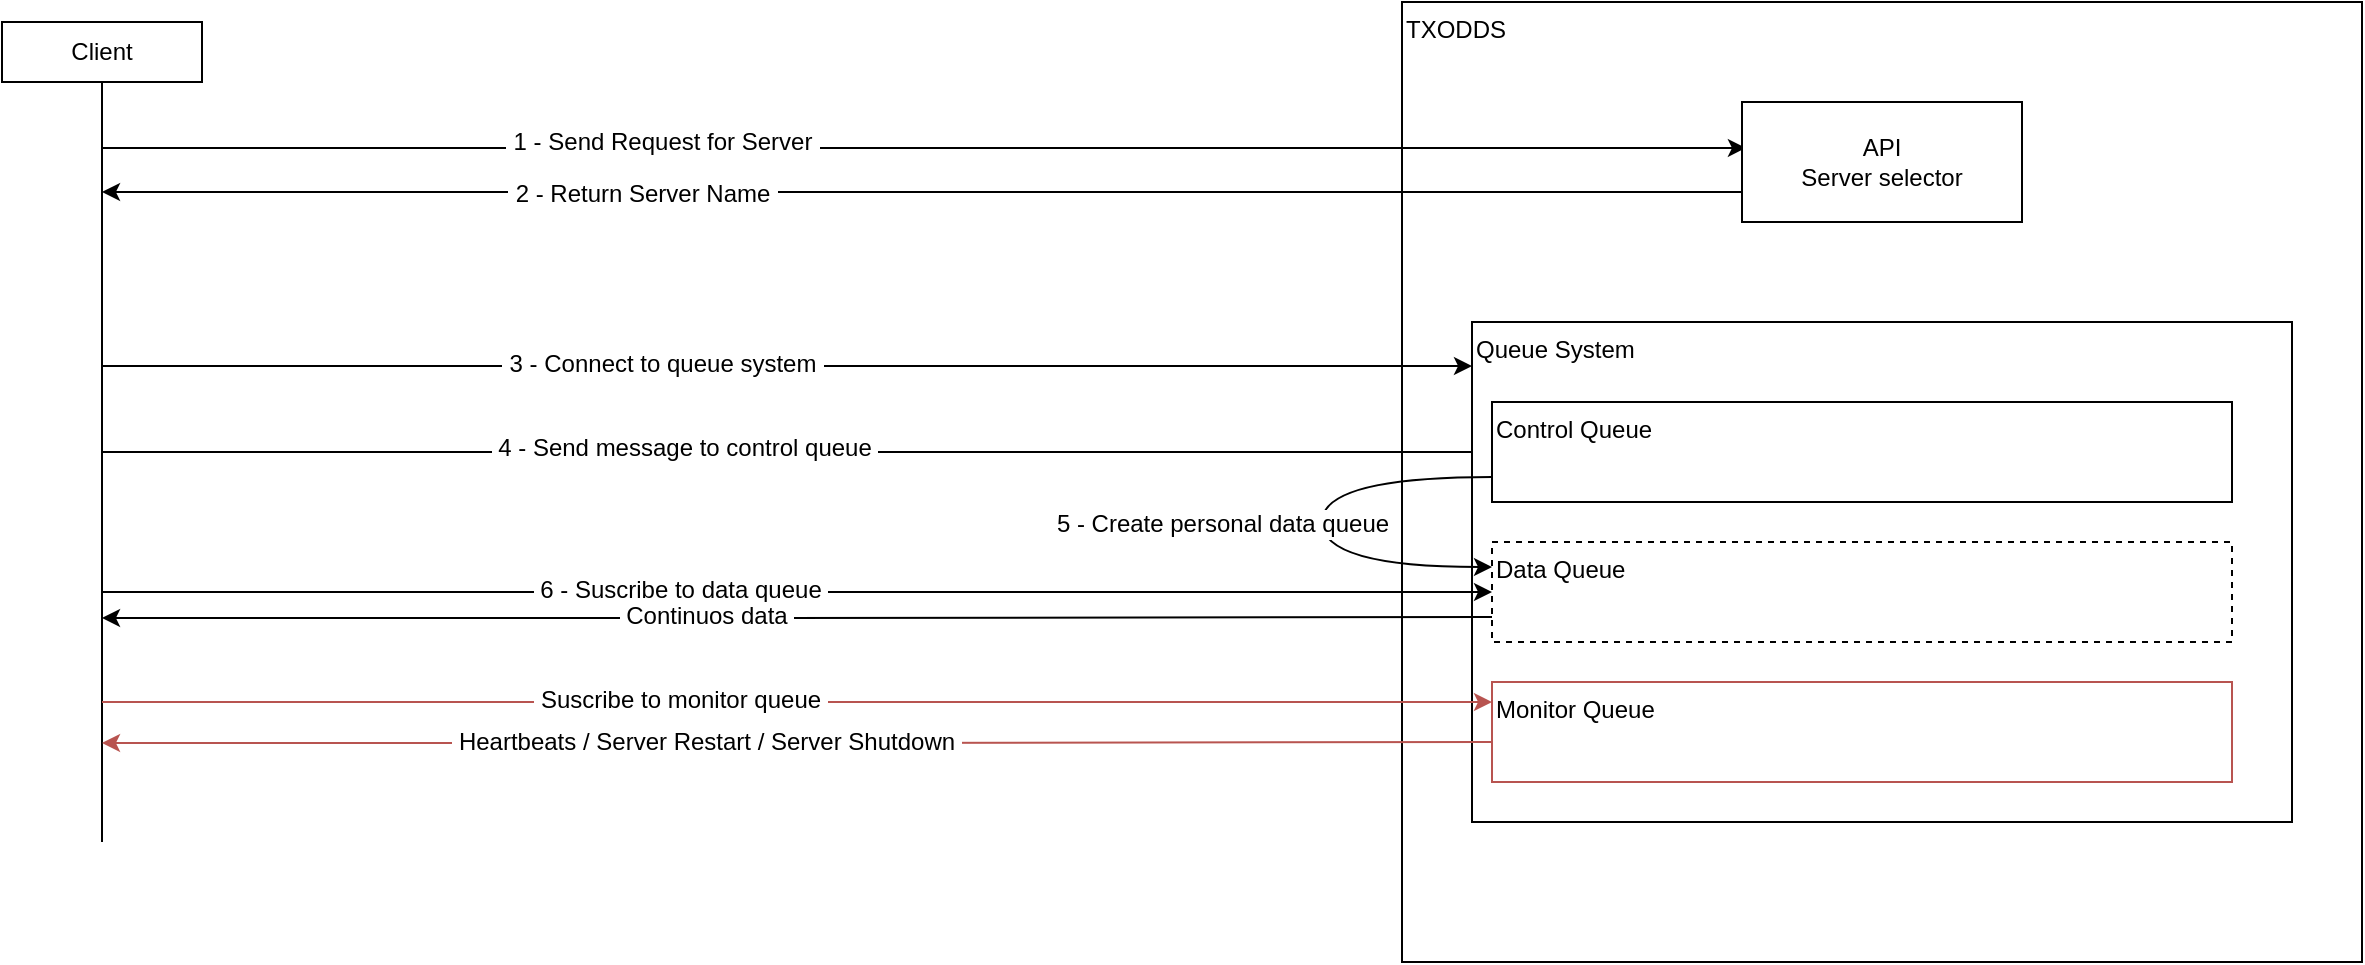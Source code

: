 <mxfile version="12.4.3" type="github" pages="1">
  <diagram id="af5fKmIW8S9w6IEvJGaG" name="Page-1">
    <mxGraphModel dx="1422" dy="762" grid="1" gridSize="10" guides="1" tooltips="1" connect="1" arrows="1" fold="1" page="1" pageScale="1" pageWidth="2336" pageHeight="1654" math="0" shadow="0">
      <root>
        <mxCell id="0"/>
        <mxCell id="1" parent="0"/>
        <mxCell id="s_TitawoScat0cO_zlr0-1" value="TXODDS" style="whiteSpace=wrap;html=1;aspect=fixed;verticalAlign=top;align=left;" vertex="1" parent="1">
          <mxGeometry x="790" y="130" width="480" height="480" as="geometry"/>
        </mxCell>
        <mxCell id="s_TitawoScat0cO_zlr0-12" style="rounded=0;orthogonalLoop=1;jettySize=auto;html=1;exitX=0;exitY=0.75;exitDx=0;exitDy=0;" edge="1" parent="1" source="s_TitawoScat0cO_zlr0-7">
          <mxGeometry relative="1" as="geometry">
            <mxPoint x="140" y="225" as="targetPoint"/>
          </mxGeometry>
        </mxCell>
        <mxCell id="s_TitawoScat0cO_zlr0-13" value="&amp;nbsp;2 - Return Server Name&amp;nbsp;" style="text;html=1;align=center;verticalAlign=middle;resizable=0;points=[];;labelBackgroundColor=#ffffff;" vertex="1" connectable="0" parent="s_TitawoScat0cO_zlr0-12">
          <mxGeometry x="0.029" y="-5" relative="1" as="geometry">
            <mxPoint x="-127.98" y="5.43" as="offset"/>
          </mxGeometry>
        </mxCell>
        <mxCell id="s_TitawoScat0cO_zlr0-10" style="rounded=0;orthogonalLoop=1;jettySize=auto;html=1;entryX=0.014;entryY=0.383;entryDx=0;entryDy=0;entryPerimeter=0;" edge="1" parent="1" target="s_TitawoScat0cO_zlr0-7">
          <mxGeometry relative="1" as="geometry">
            <mxPoint x="140" y="203" as="sourcePoint"/>
          </mxGeometry>
        </mxCell>
        <mxCell id="s_TitawoScat0cO_zlr0-11" value="&amp;nbsp;1 - Send Request for Server&amp;nbsp;" style="text;html=1;align=center;verticalAlign=middle;resizable=0;points=[];;labelBackgroundColor=#ffffff;" vertex="1" connectable="0" parent="s_TitawoScat0cO_zlr0-10">
          <mxGeometry x="-0.44" y="-1" relative="1" as="geometry">
            <mxPoint x="50.04" y="-4.63" as="offset"/>
          </mxGeometry>
        </mxCell>
        <mxCell id="s_TitawoScat0cO_zlr0-14" style="rounded=0;orthogonalLoop=1;jettySize=auto;html=1;entryX=0;entryY=0.088;entryDx=0;entryDy=0;entryPerimeter=0;" edge="1" parent="1" target="s_TitawoScat0cO_zlr0-2">
          <mxGeometry relative="1" as="geometry">
            <mxPoint x="140" y="312" as="sourcePoint"/>
          </mxGeometry>
        </mxCell>
        <mxCell id="s_TitawoScat0cO_zlr0-15" value="&amp;nbsp;3 - Connect to queue system&amp;nbsp;" style="text;html=1;align=center;verticalAlign=middle;resizable=0;points=[];;labelBackgroundColor=#ffffff;" vertex="1" connectable="0" parent="s_TitawoScat0cO_zlr0-14">
          <mxGeometry x="-0.177" y="6" relative="1" as="geometry">
            <mxPoint x="-1.97" y="4.83" as="offset"/>
          </mxGeometry>
        </mxCell>
        <mxCell id="s_TitawoScat0cO_zlr0-16" style="rounded=0;orthogonalLoop=1;jettySize=auto;html=1;entryX=0;entryY=0.5;entryDx=0;entryDy=0;" edge="1" parent="1" target="s_TitawoScat0cO_zlr0-3">
          <mxGeometry relative="1" as="geometry">
            <mxPoint x="140" y="355" as="sourcePoint"/>
          </mxGeometry>
        </mxCell>
        <mxCell id="s_TitawoScat0cO_zlr0-17" value="&amp;nbsp;4 - Send message to control queue&amp;nbsp;" style="text;html=1;align=center;verticalAlign=middle;resizable=0;points=[];;labelBackgroundColor=#ffffff;" vertex="1" connectable="0" parent="s_TitawoScat0cO_zlr0-16">
          <mxGeometry y="-32" relative="1" as="geometry">
            <mxPoint x="-56.62" y="-34.49" as="offset"/>
          </mxGeometry>
        </mxCell>
        <mxCell id="s_TitawoScat0cO_zlr0-23" value="" style="endArrow=none;html=1;" edge="1" parent="1">
          <mxGeometry width="50" height="50" relative="1" as="geometry">
            <mxPoint x="140" y="550" as="sourcePoint"/>
            <mxPoint x="140" y="170" as="targetPoint"/>
          </mxGeometry>
        </mxCell>
        <mxCell id="s_TitawoScat0cO_zlr0-6" value="" style="group;fillColor=#f8cecc;strokeColor=#b85450;" vertex="1" connectable="0" parent="1">
          <mxGeometry x="825" y="290" width="410" height="250" as="geometry"/>
        </mxCell>
        <mxCell id="s_TitawoScat0cO_zlr0-2" value="Queue System" style="rounded=0;whiteSpace=wrap;html=1;align=left;verticalAlign=top;" vertex="1" parent="s_TitawoScat0cO_zlr0-6">
          <mxGeometry width="410" height="250" as="geometry"/>
        </mxCell>
        <mxCell id="s_TitawoScat0cO_zlr0-19" style="edgeStyle=orthogonalEdgeStyle;curved=1;rounded=0;orthogonalLoop=1;jettySize=auto;html=1;entryX=0;entryY=0.25;entryDx=0;entryDy=0;exitX=0;exitY=0.75;exitDx=0;exitDy=0;" edge="1" parent="s_TitawoScat0cO_zlr0-6" source="s_TitawoScat0cO_zlr0-3" target="s_TitawoScat0cO_zlr0-5">
          <mxGeometry relative="1" as="geometry">
            <Array as="points">
              <mxPoint x="-75" y="78"/>
              <mxPoint x="-75" y="123"/>
            </Array>
          </mxGeometry>
        </mxCell>
        <mxCell id="s_TitawoScat0cO_zlr0-20" value="5 - Create personal data queue" style="text;html=1;align=center;verticalAlign=middle;resizable=0;points=[];;labelBackgroundColor=#ffffff;" vertex="1" connectable="0" parent="s_TitawoScat0cO_zlr0-19">
          <mxGeometry x="0.006" y="3" relative="1" as="geometry">
            <mxPoint x="-53" as="offset"/>
          </mxGeometry>
        </mxCell>
        <mxCell id="s_TitawoScat0cO_zlr0-3" value="Control Queue" style="rounded=0;whiteSpace=wrap;html=1;align=left;verticalAlign=top;" vertex="1" parent="s_TitawoScat0cO_zlr0-6">
          <mxGeometry x="10" y="40" width="370" height="50" as="geometry"/>
        </mxCell>
        <mxCell id="s_TitawoScat0cO_zlr0-5" value="Data Queue" style="rounded=0;whiteSpace=wrap;html=1;align=left;verticalAlign=top;dashed=1;" vertex="1" parent="s_TitawoScat0cO_zlr0-6">
          <mxGeometry x="10" y="110" width="370" height="50" as="geometry"/>
        </mxCell>
        <mxCell id="s_TitawoScat0cO_zlr0-4" value="Monitor Queue" style="rounded=0;whiteSpace=wrap;html=1;align=left;verticalAlign=top;fillColor=none;strokeColor=#b85450;" vertex="1" parent="s_TitawoScat0cO_zlr0-6">
          <mxGeometry x="10" y="180" width="370" height="50" as="geometry"/>
        </mxCell>
        <mxCell id="s_TitawoScat0cO_zlr0-7" value="API&lt;br&gt;Server selector" style="rounded=0;whiteSpace=wrap;html=1;align=center;" vertex="1" parent="1">
          <mxGeometry x="960" y="180" width="140" height="60" as="geometry"/>
        </mxCell>
        <mxCell id="s_TitawoScat0cO_zlr0-21" style="rounded=0;orthogonalLoop=1;jettySize=auto;html=1;entryX=0;entryY=0.5;entryDx=0;entryDy=0;" edge="1" parent="1" target="s_TitawoScat0cO_zlr0-5">
          <mxGeometry relative="1" as="geometry">
            <mxPoint x="140" y="425" as="sourcePoint"/>
          </mxGeometry>
        </mxCell>
        <mxCell id="s_TitawoScat0cO_zlr0-22" value="&amp;nbsp;6 - Suscribe to data queue&amp;nbsp;" style="text;html=1;align=center;verticalAlign=middle;resizable=0;points=[];;labelBackgroundColor=#ffffff;" vertex="1" connectable="0" parent="s_TitawoScat0cO_zlr0-21">
          <mxGeometry x="0.021" y="-4" relative="1" as="geometry">
            <mxPoint x="-65.99" y="-5.02" as="offset"/>
          </mxGeometry>
        </mxCell>
        <mxCell id="s_TitawoScat0cO_zlr0-26" style="edgeStyle=none;rounded=0;orthogonalLoop=1;jettySize=auto;html=1;exitX=0;exitY=0.75;exitDx=0;exitDy=0;" edge="1" parent="1" source="s_TitawoScat0cO_zlr0-5">
          <mxGeometry relative="1" as="geometry">
            <mxPoint x="140" y="438" as="targetPoint"/>
            <Array as="points">
              <mxPoint x="480" y="438"/>
            </Array>
          </mxGeometry>
        </mxCell>
        <mxCell id="s_TitawoScat0cO_zlr0-31" value="&amp;nbsp;Continuos data&amp;nbsp;" style="text;html=1;align=center;verticalAlign=middle;resizable=0;points=[];;labelBackgroundColor=#ffffff;" vertex="1" connectable="0" parent="s_TitawoScat0cO_zlr0-26">
          <mxGeometry x="0.131" y="2" relative="1" as="geometry">
            <mxPoint y="-3" as="offset"/>
          </mxGeometry>
        </mxCell>
        <mxCell id="s_TitawoScat0cO_zlr0-29" style="rounded=0;orthogonalLoop=1;jettySize=auto;html=1;entryX=0;entryY=0.5;entryDx=0;entryDy=0;fillColor=#f8cecc;strokeColor=#b85450;" edge="1" parent="1">
          <mxGeometry relative="1" as="geometry">
            <mxPoint x="140" y="480" as="sourcePoint"/>
            <mxPoint x="835" y="480" as="targetPoint"/>
          </mxGeometry>
        </mxCell>
        <mxCell id="s_TitawoScat0cO_zlr0-30" value="&amp;nbsp;Suscribe to monitor queue&amp;nbsp;" style="text;html=1;align=center;verticalAlign=middle;resizable=0;points=[];;labelBackgroundColor=#ffffff;" vertex="1" connectable="0" parent="s_TitawoScat0cO_zlr0-29">
          <mxGeometry x="0.021" y="-4" relative="1" as="geometry">
            <mxPoint x="-65.99" y="-5.02" as="offset"/>
          </mxGeometry>
        </mxCell>
        <mxCell id="s_TitawoScat0cO_zlr0-32" style="edgeStyle=none;rounded=0;orthogonalLoop=1;jettySize=auto;html=1;exitX=0;exitY=0.75;exitDx=0;exitDy=0;fillColor=#f8cecc;strokeColor=#b85450;" edge="1" parent="1">
          <mxGeometry relative="1" as="geometry">
            <mxPoint x="140" y="500.5" as="targetPoint"/>
            <mxPoint x="835" y="500" as="sourcePoint"/>
            <Array as="points">
              <mxPoint x="480" y="500.5"/>
            </Array>
          </mxGeometry>
        </mxCell>
        <mxCell id="s_TitawoScat0cO_zlr0-33" value="&amp;nbsp;Heartbeats / Server Restart / Server Shutdown&amp;nbsp;" style="text;html=1;align=center;verticalAlign=middle;resizable=0;points=[];;labelBackgroundColor=#ffffff;" vertex="1" connectable="0" parent="s_TitawoScat0cO_zlr0-32">
          <mxGeometry x="0.131" y="2" relative="1" as="geometry">
            <mxPoint y="-3" as="offset"/>
          </mxGeometry>
        </mxCell>
        <mxCell id="s_TitawoScat0cO_zlr0-34" value="Client" style="rounded=0;whiteSpace=wrap;html=1;fillColor=none;align=center;" vertex="1" parent="1">
          <mxGeometry x="90" y="140" width="100" height="30" as="geometry"/>
        </mxCell>
      </root>
    </mxGraphModel>
  </diagram>
</mxfile>
